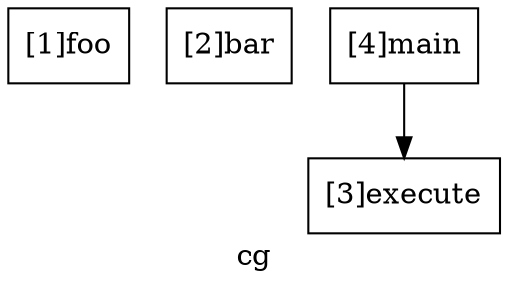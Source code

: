 digraph "cg"{
	label="cg";


	// Define the nodes
	N1 [shape=rectangle, color=black,label="[1]foo"];
	N2 [shape=rectangle, color=black,label="[2]bar"];
	N3 [shape=rectangle, color=black,label="[3]execute"];
	N4 [shape=rectangle, color=black,label="[4]main"];


	// Define the edges
	N4 -> N3[color=black,label=""];
}
